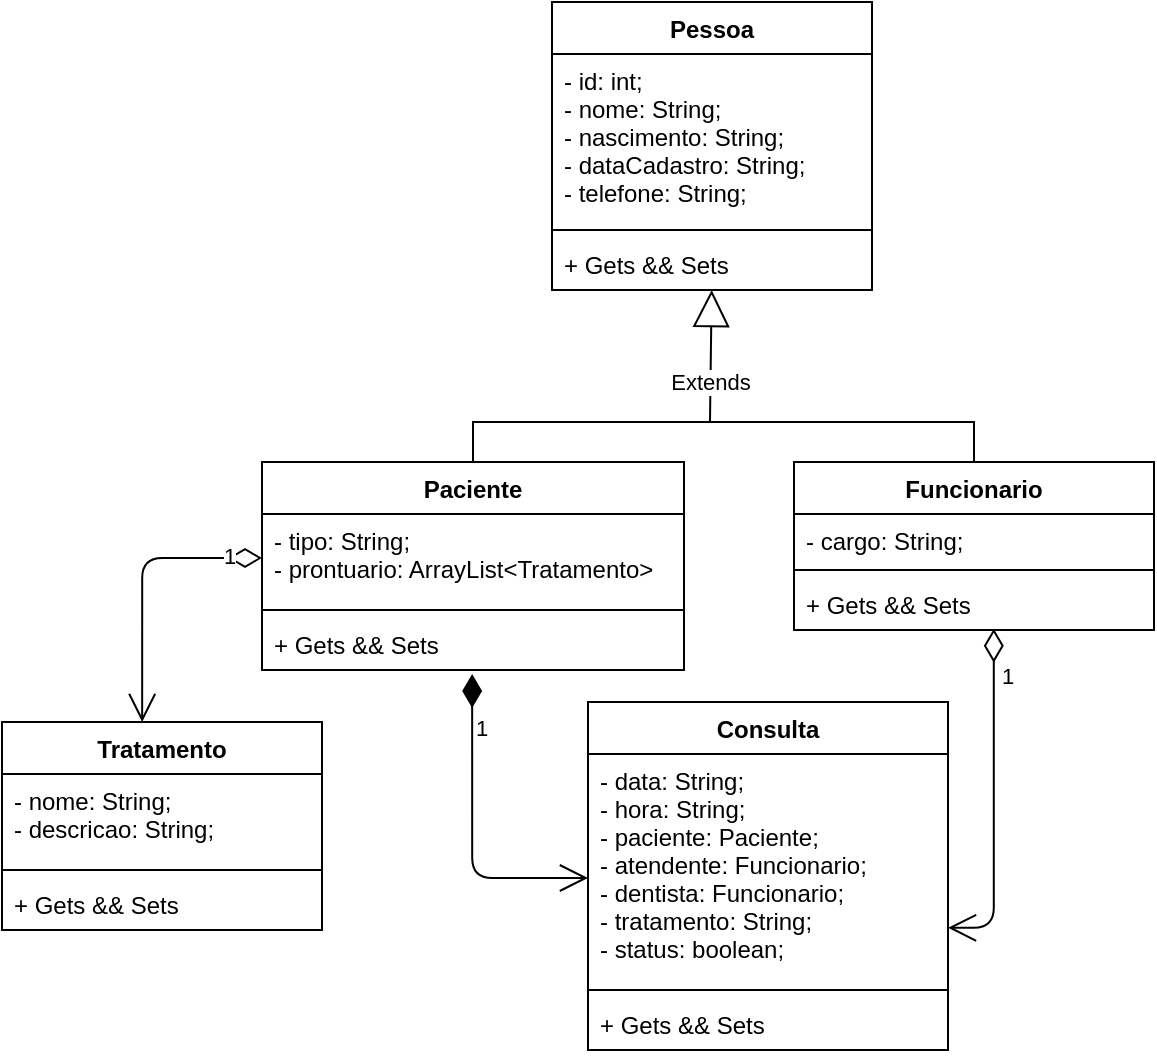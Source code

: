 <mxfile version="12.9.6" type="device"><diagram id="a0wkrmIs1-1PAQf0f4D1" name="Page-1"><mxGraphModel dx="868" dy="482" grid="1" gridSize="10" guides="1" tooltips="1" connect="1" arrows="1" fold="1" page="1" pageScale="1" pageWidth="827" pageHeight="1169" math="0" shadow="0"><root><mxCell id="0"/><mxCell id="1" parent="0"/><mxCell id="FSQ1mvmH9jiomj2XMkBK-15" style="edgeStyle=orthogonalEdgeStyle;rounded=0;orthogonalLoop=1;jettySize=auto;html=1;exitX=0.5;exitY=0;exitDx=0;exitDy=0;entryX=0.5;entryY=0;entryDx=0;entryDy=0;endArrow=none;endFill=0;" parent="1" source="FSQ1mvmH9jiomj2XMkBK-10" target="FSQ1mvmH9jiomj2XMkBK-5" edge="1"><mxGeometry relative="1" as="geometry"/></mxCell><mxCell id="FSQ1mvmH9jiomj2XMkBK-16" value="Extends" style="endArrow=block;endSize=16;endFill=0;html=1;" parent="1" target="FSQ1mvmH9jiomj2XMkBK-4" edge="1"><mxGeometry x="-0.375" width="160" relative="1" as="geometry"><mxPoint x="534" y="540" as="sourcePoint"/><mxPoint x="625" y="420" as="targetPoint"/><mxPoint as="offset"/></mxGeometry></mxCell><mxCell id="FSQ1mvmH9jiomj2XMkBK-21" value="1" style="endArrow=open;html=1;endSize=12;startArrow=diamondThin;startSize=14;startFill=0;edgeStyle=orthogonalEdgeStyle;align=left;verticalAlign=bottom;entryX=1;entryY=0.762;entryDx=0;entryDy=0;entryPerimeter=0;exitX=0.555;exitY=0.978;exitDx=0;exitDy=0;exitPerimeter=0;" parent="1" source="FSQ1mvmH9jiomj2XMkBK-8" target="FSQ1mvmH9jiomj2XMkBK-18" edge="1"><mxGeometry x="-0.62" y="2" relative="1" as="geometry"><mxPoint x="683" y="650" as="sourcePoint"/><mxPoint x="465" y="778" as="targetPoint"/><mxPoint as="offset"/></mxGeometry></mxCell><mxCell id="FSQ1mvmH9jiomj2XMkBK-22" value="1" style="endArrow=open;html=1;endSize=12;startArrow=diamondThin;startSize=14;startFill=1;edgeStyle=orthogonalEdgeStyle;align=left;verticalAlign=bottom;exitX=0.498;exitY=1.077;exitDx=0;exitDy=0;exitPerimeter=0;" parent="1" source="FSQ1mvmH9jiomj2XMkBK-13" target="FSQ1mvmH9jiomj2XMkBK-18" edge="1"><mxGeometry x="-0.557" relative="1" as="geometry"><mxPoint x="430" y="670" as="sourcePoint"/><mxPoint x="545" y="460" as="targetPoint"/><Array as="points"><mxPoint x="415" y="768"/></Array><mxPoint as="offset"/></mxGeometry></mxCell><mxCell id="FSQ1mvmH9jiomj2XMkBK-10" value="Paciente" style="swimlane;fontStyle=1;align=center;verticalAlign=top;childLayout=stackLayout;horizontal=1;startSize=26;horizontalStack=0;resizeParent=1;resizeParentMax=0;resizeLast=0;collapsible=1;marginBottom=0;" parent="1" vertex="1"><mxGeometry x="310" y="560" width="211" height="104" as="geometry"/></mxCell><mxCell id="FSQ1mvmH9jiomj2XMkBK-11" value="- tipo: String;&#10;- prontuario: ArrayList&lt;Tratamento&gt;" style="text;strokeColor=none;fillColor=none;align=left;verticalAlign=top;spacingLeft=4;spacingRight=4;overflow=hidden;rotatable=0;points=[[0,0.5],[1,0.5]];portConstraint=eastwest;" parent="FSQ1mvmH9jiomj2XMkBK-10" vertex="1"><mxGeometry y="26" width="211" height="44" as="geometry"/></mxCell><mxCell id="FSQ1mvmH9jiomj2XMkBK-12" value="" style="line;strokeWidth=1;fillColor=none;align=left;verticalAlign=middle;spacingTop=-1;spacingLeft=3;spacingRight=3;rotatable=0;labelPosition=right;points=[];portConstraint=eastwest;" parent="FSQ1mvmH9jiomj2XMkBK-10" vertex="1"><mxGeometry y="70" width="211" height="8" as="geometry"/></mxCell><mxCell id="FSQ1mvmH9jiomj2XMkBK-13" value="+ Gets &amp;&amp; Sets" style="text;strokeColor=none;fillColor=none;align=left;verticalAlign=top;spacingLeft=4;spacingRight=4;overflow=hidden;rotatable=0;points=[[0,0.5],[1,0.5]];portConstraint=eastwest;" parent="FSQ1mvmH9jiomj2XMkBK-10" vertex="1"><mxGeometry y="78" width="211" height="26" as="geometry"/></mxCell><mxCell id="FSQ1mvmH9jiomj2XMkBK-5" value="Funcionario" style="swimlane;fontStyle=1;align=center;verticalAlign=top;childLayout=stackLayout;horizontal=1;startSize=26;horizontalStack=0;resizeParent=1;resizeParentMax=0;resizeLast=0;collapsible=1;marginBottom=0;" parent="1" vertex="1"><mxGeometry x="576" y="560" width="180" height="84" as="geometry"/></mxCell><mxCell id="FSQ1mvmH9jiomj2XMkBK-6" value="- cargo: String;" style="text;strokeColor=none;fillColor=none;align=left;verticalAlign=top;spacingLeft=4;spacingRight=4;overflow=hidden;rotatable=0;points=[[0,0.5],[1,0.5]];portConstraint=eastwest;" parent="FSQ1mvmH9jiomj2XMkBK-5" vertex="1"><mxGeometry y="26" width="180" height="24" as="geometry"/></mxCell><mxCell id="FSQ1mvmH9jiomj2XMkBK-7" value="" style="line;strokeWidth=1;fillColor=none;align=left;verticalAlign=middle;spacingTop=-1;spacingLeft=3;spacingRight=3;rotatable=0;labelPosition=right;points=[];portConstraint=eastwest;" parent="FSQ1mvmH9jiomj2XMkBK-5" vertex="1"><mxGeometry y="50" width="180" height="8" as="geometry"/></mxCell><mxCell id="FSQ1mvmH9jiomj2XMkBK-8" value="+ Gets &amp;&amp; Sets" style="text;strokeColor=none;fillColor=none;align=left;verticalAlign=top;spacingLeft=4;spacingRight=4;overflow=hidden;rotatable=0;points=[[0,0.5],[1,0.5]];portConstraint=eastwest;" parent="FSQ1mvmH9jiomj2XMkBK-5" vertex="1"><mxGeometry y="58" width="180" height="26" as="geometry"/></mxCell><mxCell id="FSQ1mvmH9jiomj2XMkBK-1" value="Pessoa" style="swimlane;fontStyle=1;align=center;verticalAlign=top;childLayout=stackLayout;horizontal=1;startSize=26;horizontalStack=0;resizeParent=1;resizeParentMax=0;resizeLast=0;collapsible=1;marginBottom=0;" parent="1" vertex="1"><mxGeometry x="455" y="330" width="160" height="144" as="geometry"/></mxCell><mxCell id="FSQ1mvmH9jiomj2XMkBK-2" value="- id: int;&#10;- nome: String;&#10;- nascimento: String;&#10;- dataCadastro: String;&#10;- telefone: String;" style="text;strokeColor=none;fillColor=none;align=left;verticalAlign=top;spacingLeft=4;spacingRight=4;overflow=hidden;rotatable=0;points=[[0,0.5],[1,0.5]];portConstraint=eastwest;" parent="FSQ1mvmH9jiomj2XMkBK-1" vertex="1"><mxGeometry y="26" width="160" height="84" as="geometry"/></mxCell><mxCell id="FSQ1mvmH9jiomj2XMkBK-3" value="" style="line;strokeWidth=1;fillColor=none;align=left;verticalAlign=middle;spacingTop=-1;spacingLeft=3;spacingRight=3;rotatable=0;labelPosition=right;points=[];portConstraint=eastwest;" parent="FSQ1mvmH9jiomj2XMkBK-1" vertex="1"><mxGeometry y="110" width="160" height="8" as="geometry"/></mxCell><mxCell id="FSQ1mvmH9jiomj2XMkBK-4" value="+ Gets &amp;&amp; Sets" style="text;strokeColor=none;fillColor=none;align=left;verticalAlign=top;spacingLeft=4;spacingRight=4;overflow=hidden;rotatable=0;points=[[0,0.5],[1,0.5]];portConstraint=eastwest;" parent="FSQ1mvmH9jiomj2XMkBK-1" vertex="1"><mxGeometry y="118" width="160" height="26" as="geometry"/></mxCell><mxCell id="FSQ1mvmH9jiomj2XMkBK-17" value="Consulta" style="swimlane;fontStyle=1;align=center;verticalAlign=top;childLayout=stackLayout;horizontal=1;startSize=26;horizontalStack=0;resizeParent=1;resizeParentMax=0;resizeLast=0;collapsible=1;marginBottom=0;" parent="1" vertex="1"><mxGeometry x="473" y="680" width="180" height="174" as="geometry"/></mxCell><mxCell id="FSQ1mvmH9jiomj2XMkBK-18" value="- data: String;&#10;- hora: String;&#10;- paciente: Paciente;&#10;- atendente: Funcionario;&#10;- dentista: Funcionario;&#10;- tratamento: String;&#10;- status: boolean;" style="text;strokeColor=none;fillColor=none;align=left;verticalAlign=top;spacingLeft=4;spacingRight=4;overflow=hidden;rotatable=0;points=[[0,0.5],[1,0.5]];portConstraint=eastwest;" parent="FSQ1mvmH9jiomj2XMkBK-17" vertex="1"><mxGeometry y="26" width="180" height="114" as="geometry"/></mxCell><mxCell id="FSQ1mvmH9jiomj2XMkBK-19" value="" style="line;strokeWidth=1;fillColor=none;align=left;verticalAlign=middle;spacingTop=-1;spacingLeft=3;spacingRight=3;rotatable=0;labelPosition=right;points=[];portConstraint=eastwest;" parent="FSQ1mvmH9jiomj2XMkBK-17" vertex="1"><mxGeometry y="140" width="180" height="8" as="geometry"/></mxCell><mxCell id="FSQ1mvmH9jiomj2XMkBK-20" value="+ Gets &amp;&amp; Sets" style="text;strokeColor=none;fillColor=none;align=left;verticalAlign=top;spacingLeft=4;spacingRight=4;overflow=hidden;rotatable=0;points=[[0,0.5],[1,0.5]];portConstraint=eastwest;" parent="FSQ1mvmH9jiomj2XMkBK-17" vertex="1"><mxGeometry y="148" width="180" height="26" as="geometry"/></mxCell><mxCell id="FSQ1mvmH9jiomj2XMkBK-34" value="1" style="endArrow=open;html=1;endSize=12;startArrow=diamondThin;startSize=14;startFill=0;edgeStyle=orthogonalEdgeStyle;align=left;verticalAlign=bottom;entryX=0.438;entryY=0;entryDx=0;entryDy=0;entryPerimeter=0;" parent="1" source="FSQ1mvmH9jiomj2XMkBK-11" target="FSQ1mvmH9jiomj2XMkBK-23" edge="1"><mxGeometry x="-0.697" y="8" relative="1" as="geometry"><mxPoint x="190" y="590" as="sourcePoint"/><mxPoint x="260" y="690" as="targetPoint"/><mxPoint as="offset"/><Array as="points"><mxPoint x="250" y="608"/></Array></mxGeometry></mxCell><mxCell id="FSQ1mvmH9jiomj2XMkBK-23" value="Tratamento&#10;" style="swimlane;fontStyle=1;align=center;verticalAlign=top;childLayout=stackLayout;horizontal=1;startSize=26;horizontalStack=0;resizeParent=1;resizeParentMax=0;resizeLast=0;collapsible=1;marginBottom=0;" parent="1" vertex="1"><mxGeometry x="180" y="690" width="160" height="104" as="geometry"/></mxCell><mxCell id="FSQ1mvmH9jiomj2XMkBK-24" value="- nome: String;&#10;- descricao: String;" style="text;strokeColor=none;fillColor=none;align=left;verticalAlign=top;spacingLeft=4;spacingRight=4;overflow=hidden;rotatable=0;points=[[0,0.5],[1,0.5]];portConstraint=eastwest;" parent="FSQ1mvmH9jiomj2XMkBK-23" vertex="1"><mxGeometry y="26" width="160" height="44" as="geometry"/></mxCell><mxCell id="FSQ1mvmH9jiomj2XMkBK-25" value="" style="line;strokeWidth=1;fillColor=none;align=left;verticalAlign=middle;spacingTop=-1;spacingLeft=3;spacingRight=3;rotatable=0;labelPosition=right;points=[];portConstraint=eastwest;" parent="FSQ1mvmH9jiomj2XMkBK-23" vertex="1"><mxGeometry y="70" width="160" height="8" as="geometry"/></mxCell><mxCell id="FSQ1mvmH9jiomj2XMkBK-26" value="+ Gets &amp;&amp; Sets" style="text;strokeColor=none;fillColor=none;align=left;verticalAlign=top;spacingLeft=4;spacingRight=4;overflow=hidden;rotatable=0;points=[[0,0.5],[1,0.5]];portConstraint=eastwest;" parent="FSQ1mvmH9jiomj2XMkBK-23" vertex="1"><mxGeometry y="78" width="160" height="26" as="geometry"/></mxCell></root></mxGraphModel></diagram></mxfile>